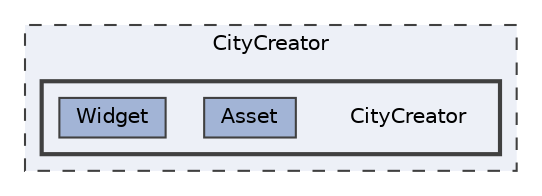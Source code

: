 digraph "D:/Wt-Sample/Sample/CityCreator/CityCreator"
{
 // LATEX_PDF_SIZE
  bgcolor="transparent";
  edge [fontname=Helvetica,fontsize=10,labelfontname=Helvetica,labelfontsize=10];
  node [fontname=Helvetica,fontsize=10,shape=box,height=0.2,width=0.4];
  compound=true
  subgraph clusterdir_567838c44f761e6427bbc877601fc401 {
    graph [ bgcolor="#edf0f7", pencolor="grey25", label="CityCreator", fontname=Helvetica,fontsize=10 style="filled,dashed", URL="dir_567838c44f761e6427bbc877601fc401.html",tooltip=""]
  subgraph clusterdir_0d3aff7522a1891b4c86ab8cd81e7015 {
    graph [ bgcolor="#edf0f7", pencolor="grey25", label="", fontname=Helvetica,fontsize=10 style="filled,bold", URL="dir_0d3aff7522a1891b4c86ab8cd81e7015.html",tooltip=""]
    dir_0d3aff7522a1891b4c86ab8cd81e7015 [shape=plaintext, label="CityCreator"];
  dir_3a0da9fb885b5e3fcf0693e1f8d6a174 [label="Asset", fillcolor="#a2b4d6", color="grey25", style="filled", URL="dir_3a0da9fb885b5e3fcf0693e1f8d6a174.html",tooltip=""];
  dir_5ffc7272f486ac7ff93d974ce0d134b8 [label="Widget", fillcolor="#a2b4d6", color="grey25", style="filled", URL="dir_5ffc7272f486ac7ff93d974ce0d134b8.html",tooltip=""];
  }
  }
}
